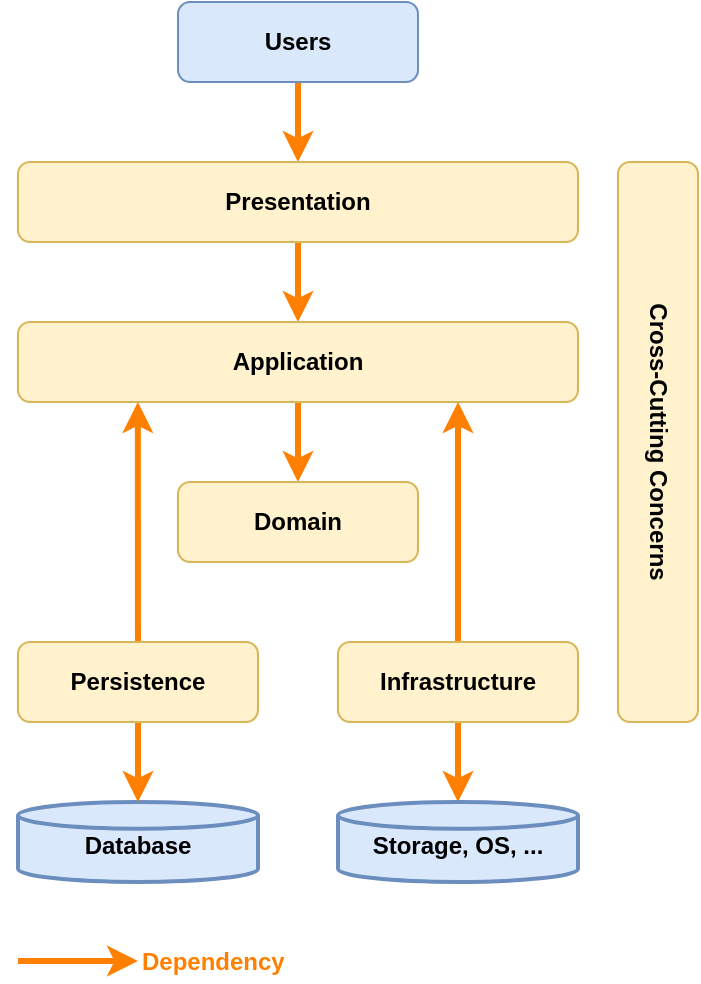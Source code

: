 <mxfile version="12.5.5" type="device"><diagram id="rOsOsXzstShcfSepX0iM" name="Page-1"><mxGraphModel dx="868" dy="411" grid="1" gridSize="10" guides="1" tooltips="1" connect="1" arrows="1" fold="1" page="1" pageScale="1" pageWidth="850" pageHeight="1100" math="0" shadow="0"><root><mxCell id="0"/><mxCell id="1" parent="0"/><mxCell id="hoIVqcJ50_7qzDen5r93-6" value="" style="edgeStyle=orthogonalEdgeStyle;rounded=0;orthogonalLoop=1;jettySize=auto;html=1;strokeWidth=3;strokeColor=#FF8000;" parent="1" source="hoIVqcJ50_7qzDen5r93-1" target="hoIVqcJ50_7qzDen5r93-2" edge="1"><mxGeometry relative="1" as="geometry"/></mxCell><mxCell id="hoIVqcJ50_7qzDen5r93-1" value="Users" style="rounded=1;whiteSpace=wrap;html=1;fontStyle=1;fillColor=#dae8fc;strokeColor=#6c8ebf;" parent="1" vertex="1"><mxGeometry x="320" y="80" width="120" height="40" as="geometry"/></mxCell><mxCell id="hoIVqcJ50_7qzDen5r93-7" value="" style="rounded=0;orthogonalLoop=1;jettySize=auto;html=1;strokeWidth=3;strokeColor=#FF8000;" parent="1" source="hoIVqcJ50_7qzDen5r93-2" target="hoIVqcJ50_7qzDen5r93-3" edge="1"><mxGeometry relative="1" as="geometry"/></mxCell><mxCell id="hoIVqcJ50_7qzDen5r93-2" value="Presentation" style="rounded=1;whiteSpace=wrap;html=1;fontStyle=1;fillColor=#fff2cc;strokeColor=#d6b656;" parent="1" vertex="1"><mxGeometry x="240" y="160" width="280" height="40" as="geometry"/></mxCell><mxCell id="hoIVqcJ50_7qzDen5r93-8" value="" style="edgeStyle=orthogonalEdgeStyle;rounded=0;orthogonalLoop=1;jettySize=auto;html=1;strokeWidth=3;strokeColor=#FF8000;" parent="1" source="hoIVqcJ50_7qzDen5r93-3" target="hoIVqcJ50_7qzDen5r93-4" edge="1"><mxGeometry relative="1" as="geometry"/></mxCell><mxCell id="hoIVqcJ50_7qzDen5r93-3" value="Application" style="rounded=1;whiteSpace=wrap;html=1;fontStyle=1;fillColor=#fff2cc;strokeColor=#d6b656;" parent="1" vertex="1"><mxGeometry x="240" y="240" width="280" height="40" as="geometry"/></mxCell><mxCell id="hoIVqcJ50_7qzDen5r93-4" value="Domain" style="rounded=1;whiteSpace=wrap;html=1;fontStyle=1;fillColor=#fff2cc;strokeColor=#d6b656;" parent="1" vertex="1"><mxGeometry x="320" y="320" width="120" height="40" as="geometry"/></mxCell><mxCell id="hoIVqcJ50_7qzDen5r93-5" value="Database" style="strokeWidth=2;html=1;shape=mxgraph.flowchart.database;whiteSpace=wrap;fontStyle=1;spacingTop=3;fillColor=#dae8fc;strokeColor=#6c8ebf;" parent="1" vertex="1"><mxGeometry x="240" y="480" width="120" height="40" as="geometry"/></mxCell><mxCell id="hoIVqcJ50_7qzDen5r93-10" value="Dependency" style="text;html=1;strokeColor=none;fillColor=none;align=left;verticalAlign=middle;whiteSpace=wrap;rounded=0;fontColor=#FF8000;fontStyle=1" parent="1" vertex="1"><mxGeometry x="300" y="550" width="40" height="20" as="geometry"/></mxCell><mxCell id="hoIVqcJ50_7qzDen5r93-12" value="" style="edgeStyle=orthogonalEdgeStyle;rounded=0;orthogonalLoop=1;jettySize=auto;html=1;strokeWidth=3;strokeColor=#FF8000;" parent="1" edge="1"><mxGeometry relative="1" as="geometry"><mxPoint x="240" y="559.5" as="sourcePoint"/><mxPoint x="300" y="559.5" as="targetPoint"/></mxGeometry></mxCell><mxCell id="hoIVqcJ50_7qzDen5r93-16" value="" style="edgeStyle=none;rounded=0;orthogonalLoop=1;jettySize=auto;html=1;strokeColor=#FF8000;strokeWidth=3;fontColor=#FF8000;" parent="1" source="hoIVqcJ50_7qzDen5r93-13" target="hoIVqcJ50_7qzDen5r93-5" edge="1"><mxGeometry relative="1" as="geometry"/></mxCell><mxCell id="hoIVqcJ50_7qzDen5r93-20" style="edgeStyle=none;rounded=0;orthogonalLoop=1;jettySize=auto;html=1;entryX=0.214;entryY=1;entryDx=0;entryDy=0;entryPerimeter=0;strokeColor=#FF8000;strokeWidth=3;fontColor=#FF8000;" parent="1" source="hoIVqcJ50_7qzDen5r93-13" target="hoIVqcJ50_7qzDen5r93-3" edge="1"><mxGeometry relative="1" as="geometry"/></mxCell><mxCell id="hoIVqcJ50_7qzDen5r93-13" value="Persistence" style="rounded=1;whiteSpace=wrap;html=1;fontStyle=1;fillColor=#fff2cc;strokeColor=#d6b656;" parent="1" vertex="1"><mxGeometry x="240" y="400" width="120" height="40" as="geometry"/></mxCell><mxCell id="hoIVqcJ50_7qzDen5r93-17" value="" style="edgeStyle=none;rounded=0;orthogonalLoop=1;jettySize=auto;html=1;strokeColor=#FF8000;strokeWidth=3;fontColor=#FF8000;" parent="1" source="hoIVqcJ50_7qzDen5r93-14" target="hoIVqcJ50_7qzDen5r93-15" edge="1"><mxGeometry relative="1" as="geometry"/></mxCell><mxCell id="hoIVqcJ50_7qzDen5r93-21" style="edgeStyle=none;rounded=0;orthogonalLoop=1;jettySize=auto;html=1;strokeColor=#FF8000;strokeWidth=3;fontColor=#FF8000;" parent="1" source="hoIVqcJ50_7qzDen5r93-14" edge="1"><mxGeometry relative="1" as="geometry"><mxPoint x="460" y="280" as="targetPoint"/></mxGeometry></mxCell><mxCell id="hoIVqcJ50_7qzDen5r93-14" value="Infrastructure" style="rounded=1;whiteSpace=wrap;html=1;fontStyle=1;fillColor=#fff2cc;strokeColor=#d6b656;" parent="1" vertex="1"><mxGeometry x="400" y="400" width="120" height="40" as="geometry"/></mxCell><mxCell id="hoIVqcJ50_7qzDen5r93-15" value="Storage, OS, ..." style="strokeWidth=2;html=1;shape=mxgraph.flowchart.database;whiteSpace=wrap;fontStyle=1;spacingTop=3;fillColor=#dae8fc;strokeColor=#6c8ebf;" parent="1" vertex="1"><mxGeometry x="400" y="480" width="120" height="40" as="geometry"/></mxCell><mxCell id="hoIVqcJ50_7qzDen5r93-22" value="Cross-Cutting Concerns" style="rounded=1;whiteSpace=wrap;html=1;fontStyle=1;fillColor=#fff2cc;strokeColor=#d6b656;rotation=90;" parent="1" vertex="1"><mxGeometry x="420" y="280" width="280" height="40" as="geometry"/></mxCell></root></mxGraphModel></diagram></mxfile>